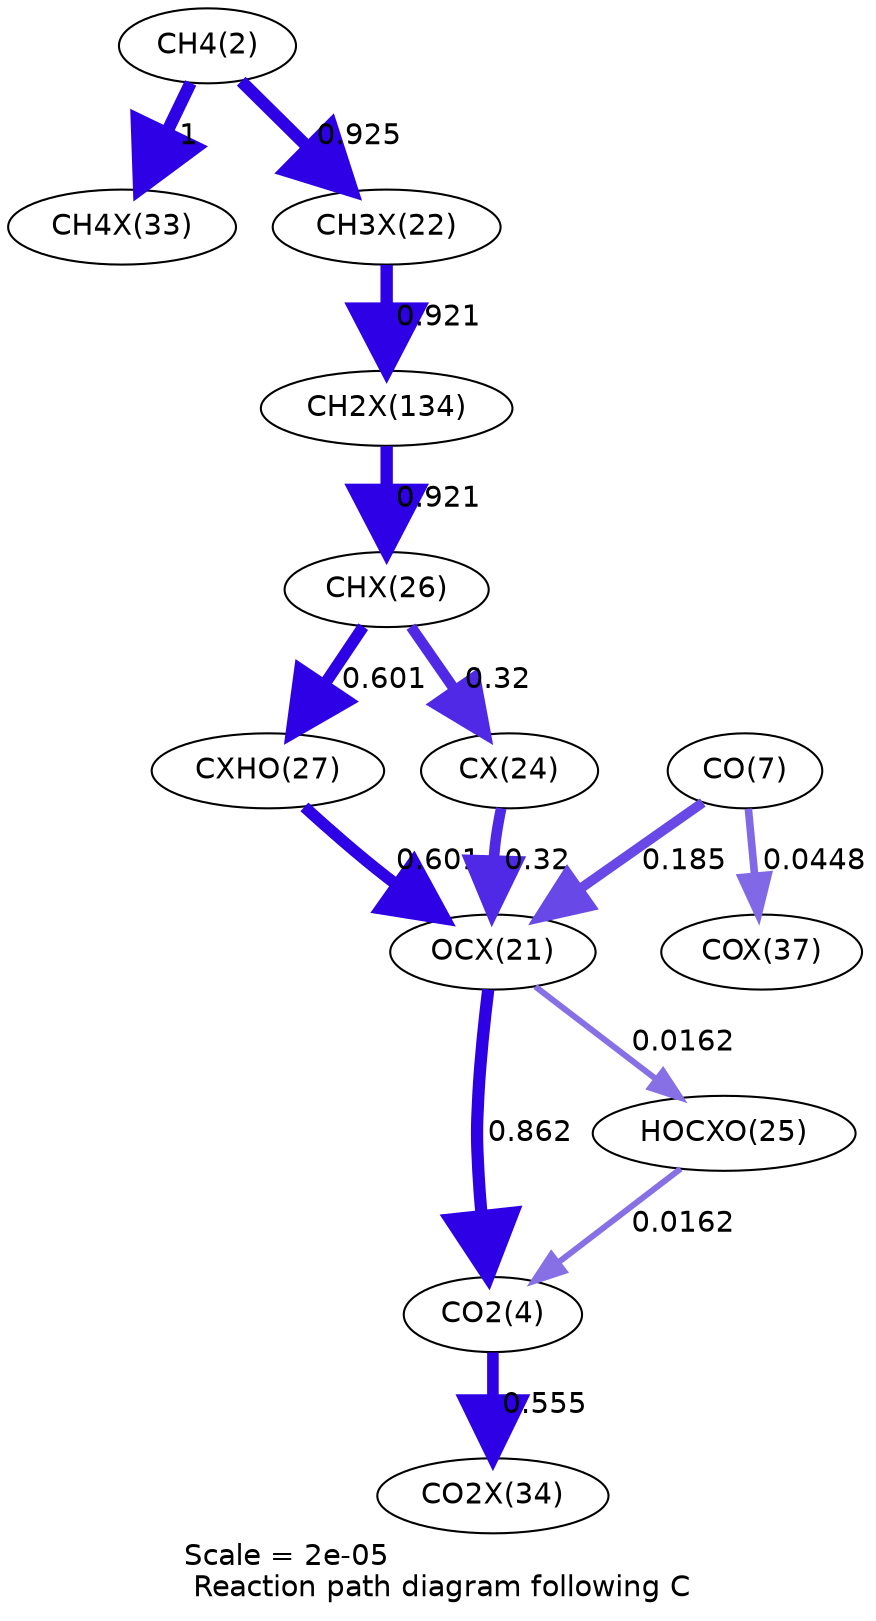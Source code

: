 digraph reaction_paths {
center=1;
s4 -> s31[fontname="Helvetica", penwidth=6, arrowsize=3, color="0.7, 1.5, 0.9"
, label=" 1"];
s4 -> s25[fontname="Helvetica", penwidth=5.94, arrowsize=2.97, color="0.7, 1.43, 0.9"
, label=" 0.925"];
s25 -> s36[fontname="Helvetica", penwidth=5.94, arrowsize=2.97, color="0.7, 1.42, 0.9"
, label=" 0.921"];
s36 -> s29[fontname="Helvetica", penwidth=5.94, arrowsize=2.97, color="0.7, 1.42, 0.9"
, label=" 0.921"];
s29 -> s30[fontname="Helvetica", penwidth=5.62, arrowsize=2.81, color="0.7, 1.1, 0.9"
, label=" 0.601"];
s29 -> s27[fontname="Helvetica", penwidth=5.14, arrowsize=2.57, color="0.7, 0.82, 0.9"
, label=" 0.32"];
s30 -> s24[fontname="Helvetica", penwidth=5.62, arrowsize=2.81, color="0.7, 1.1, 0.9"
, label=" 0.601"];
s9 -> s24[fontname="Helvetica", penwidth=4.72, arrowsize=2.36, color="0.7, 0.685, 0.9"
, label=" 0.185"];
s9 -> s35[fontname="Helvetica", penwidth=3.66, arrowsize=1.83, color="0.7, 0.545, 0.9"
, label=" 0.0448"];
s24 -> s6[fontname="Helvetica", penwidth=5.89, arrowsize=2.94, color="0.7, 1.36, 0.9"
, label=" 0.862"];
s27 -> s24[fontname="Helvetica", penwidth=5.14, arrowsize=2.57, color="0.7, 0.82, 0.9"
, label=" 0.32"];
s24 -> s28[fontname="Helvetica", penwidth=2.89, arrowsize=1.44, color="0.7, 0.516, 0.9"
, label=" 0.0162"];
s6 -> s32[fontname="Helvetica", penwidth=5.56, arrowsize=2.78, color="0.7, 1.05, 0.9"
, label=" 0.555"];
s28 -> s6[fontname="Helvetica", penwidth=2.89, arrowsize=1.44, color="0.7, 0.516, 0.9"
, label=" 0.0162"];
s4 [ fontname="Helvetica", label="CH4(2)"];
s6 [ fontname="Helvetica", label="CO2(4)"];
s9 [ fontname="Helvetica", label="CO(7)"];
s24 [ fontname="Helvetica", label="OCX(21)"];
s25 [ fontname="Helvetica", label="CH3X(22)"];
s27 [ fontname="Helvetica", label="CX(24)"];
s28 [ fontname="Helvetica", label="HOCXO(25)"];
s29 [ fontname="Helvetica", label="CHX(26)"];
s30 [ fontname="Helvetica", label="CXHO(27)"];
s31 [ fontname="Helvetica", label="CH4X(33)"];
s32 [ fontname="Helvetica", label="CO2X(34)"];
s35 [ fontname="Helvetica", label="COX(37)"];
s36 [ fontname="Helvetica", label="CH2X(134)"];
 label = "Scale = 2e-05\l Reaction path diagram following C";
 fontname = "Helvetica";
}
